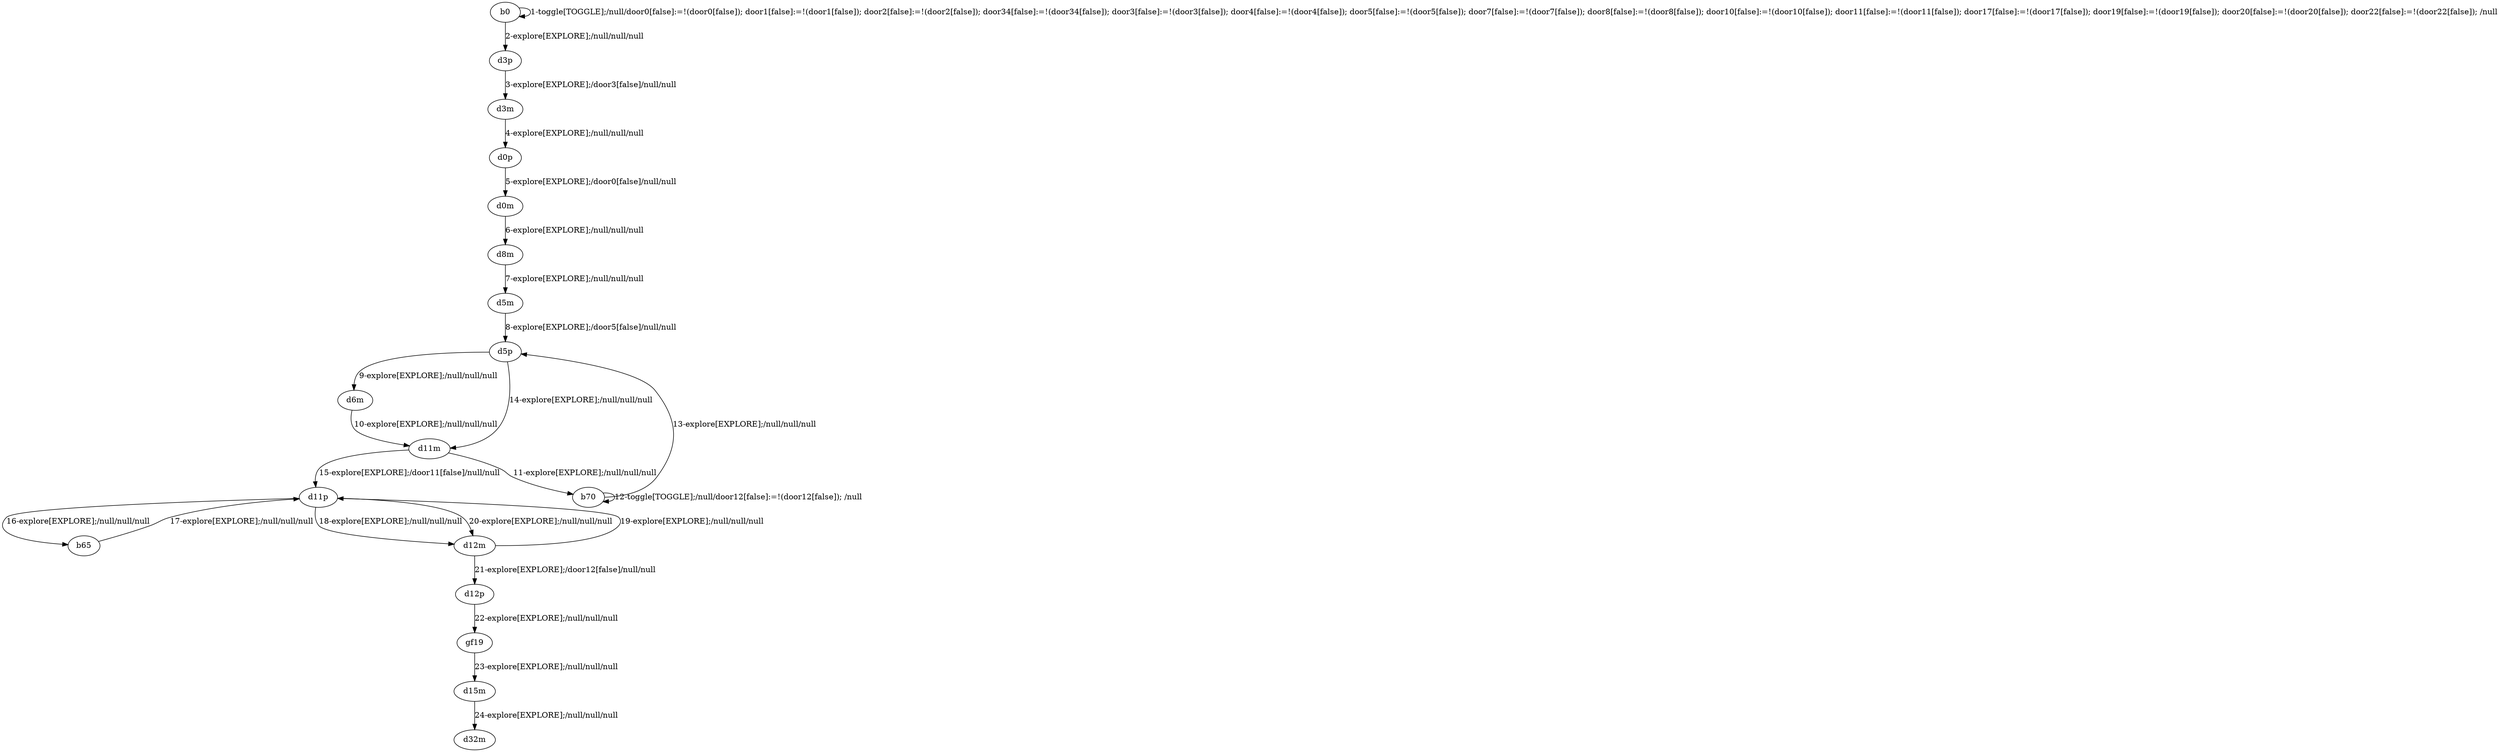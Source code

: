 # Total number of goals covered by this test: 3
# d12m --> d11p
# d11p --> b65
# b65 --> d11p

digraph g {
"b0" -> "b0" [label = "1-toggle[TOGGLE];/null/door0[false]:=!(door0[false]); door1[false]:=!(door1[false]); door2[false]:=!(door2[false]); door34[false]:=!(door34[false]); door3[false]:=!(door3[false]); door4[false]:=!(door4[false]); door5[false]:=!(door5[false]); door7[false]:=!(door7[false]); door8[false]:=!(door8[false]); door10[false]:=!(door10[false]); door11[false]:=!(door11[false]); door17[false]:=!(door17[false]); door19[false]:=!(door19[false]); door20[false]:=!(door20[false]); door22[false]:=!(door22[false]); /null"];
"b0" -> "d3p" [label = "2-explore[EXPLORE];/null/null/null"];
"d3p" -> "d3m" [label = "3-explore[EXPLORE];/door3[false]/null/null"];
"d3m" -> "d0p" [label = "4-explore[EXPLORE];/null/null/null"];
"d0p" -> "d0m" [label = "5-explore[EXPLORE];/door0[false]/null/null"];
"d0m" -> "d8m" [label = "6-explore[EXPLORE];/null/null/null"];
"d8m" -> "d5m" [label = "7-explore[EXPLORE];/null/null/null"];
"d5m" -> "d5p" [label = "8-explore[EXPLORE];/door5[false]/null/null"];
"d5p" -> "d6m" [label = "9-explore[EXPLORE];/null/null/null"];
"d6m" -> "d11m" [label = "10-explore[EXPLORE];/null/null/null"];
"d11m" -> "b70" [label = "11-explore[EXPLORE];/null/null/null"];
"b70" -> "b70" [label = "12-toggle[TOGGLE];/null/door12[false]:=!(door12[false]); /null"];
"b70" -> "d5p" [label = "13-explore[EXPLORE];/null/null/null"];
"d5p" -> "d11m" [label = "14-explore[EXPLORE];/null/null/null"];
"d11m" -> "d11p" [label = "15-explore[EXPLORE];/door11[false]/null/null"];
"d11p" -> "b65" [label = "16-explore[EXPLORE];/null/null/null"];
"b65" -> "d11p" [label = "17-explore[EXPLORE];/null/null/null"];
"d11p" -> "d12m" [label = "18-explore[EXPLORE];/null/null/null"];
"d12m" -> "d11p" [label = "19-explore[EXPLORE];/null/null/null"];
"d11p" -> "d12m" [label = "20-explore[EXPLORE];/null/null/null"];
"d12m" -> "d12p" [label = "21-explore[EXPLORE];/door12[false]/null/null"];
"d12p" -> "gf19" [label = "22-explore[EXPLORE];/null/null/null"];
"gf19" -> "d15m" [label = "23-explore[EXPLORE];/null/null/null"];
"d15m" -> "d32m" [label = "24-explore[EXPLORE];/null/null/null"];
}